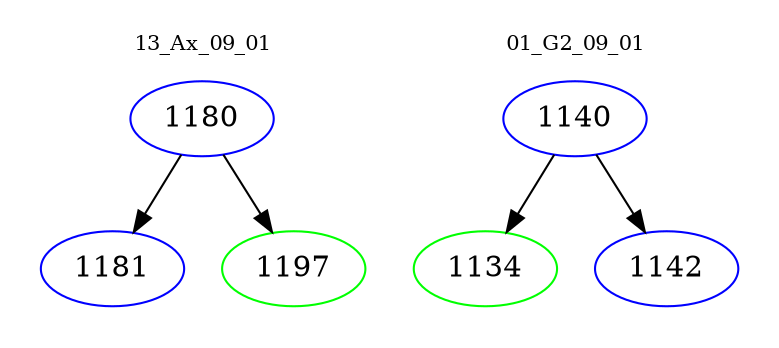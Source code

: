 digraph{
subgraph cluster_0 {
color = white
label = "13_Ax_09_01";
fontsize=10;
T0_1180 [label="1180", color="blue"]
T0_1180 -> T0_1181 [color="black"]
T0_1181 [label="1181", color="blue"]
T0_1180 -> T0_1197 [color="black"]
T0_1197 [label="1197", color="green"]
}
subgraph cluster_1 {
color = white
label = "01_G2_09_01";
fontsize=10;
T1_1140 [label="1140", color="blue"]
T1_1140 -> T1_1134 [color="black"]
T1_1134 [label="1134", color="green"]
T1_1140 -> T1_1142 [color="black"]
T1_1142 [label="1142", color="blue"]
}
}
